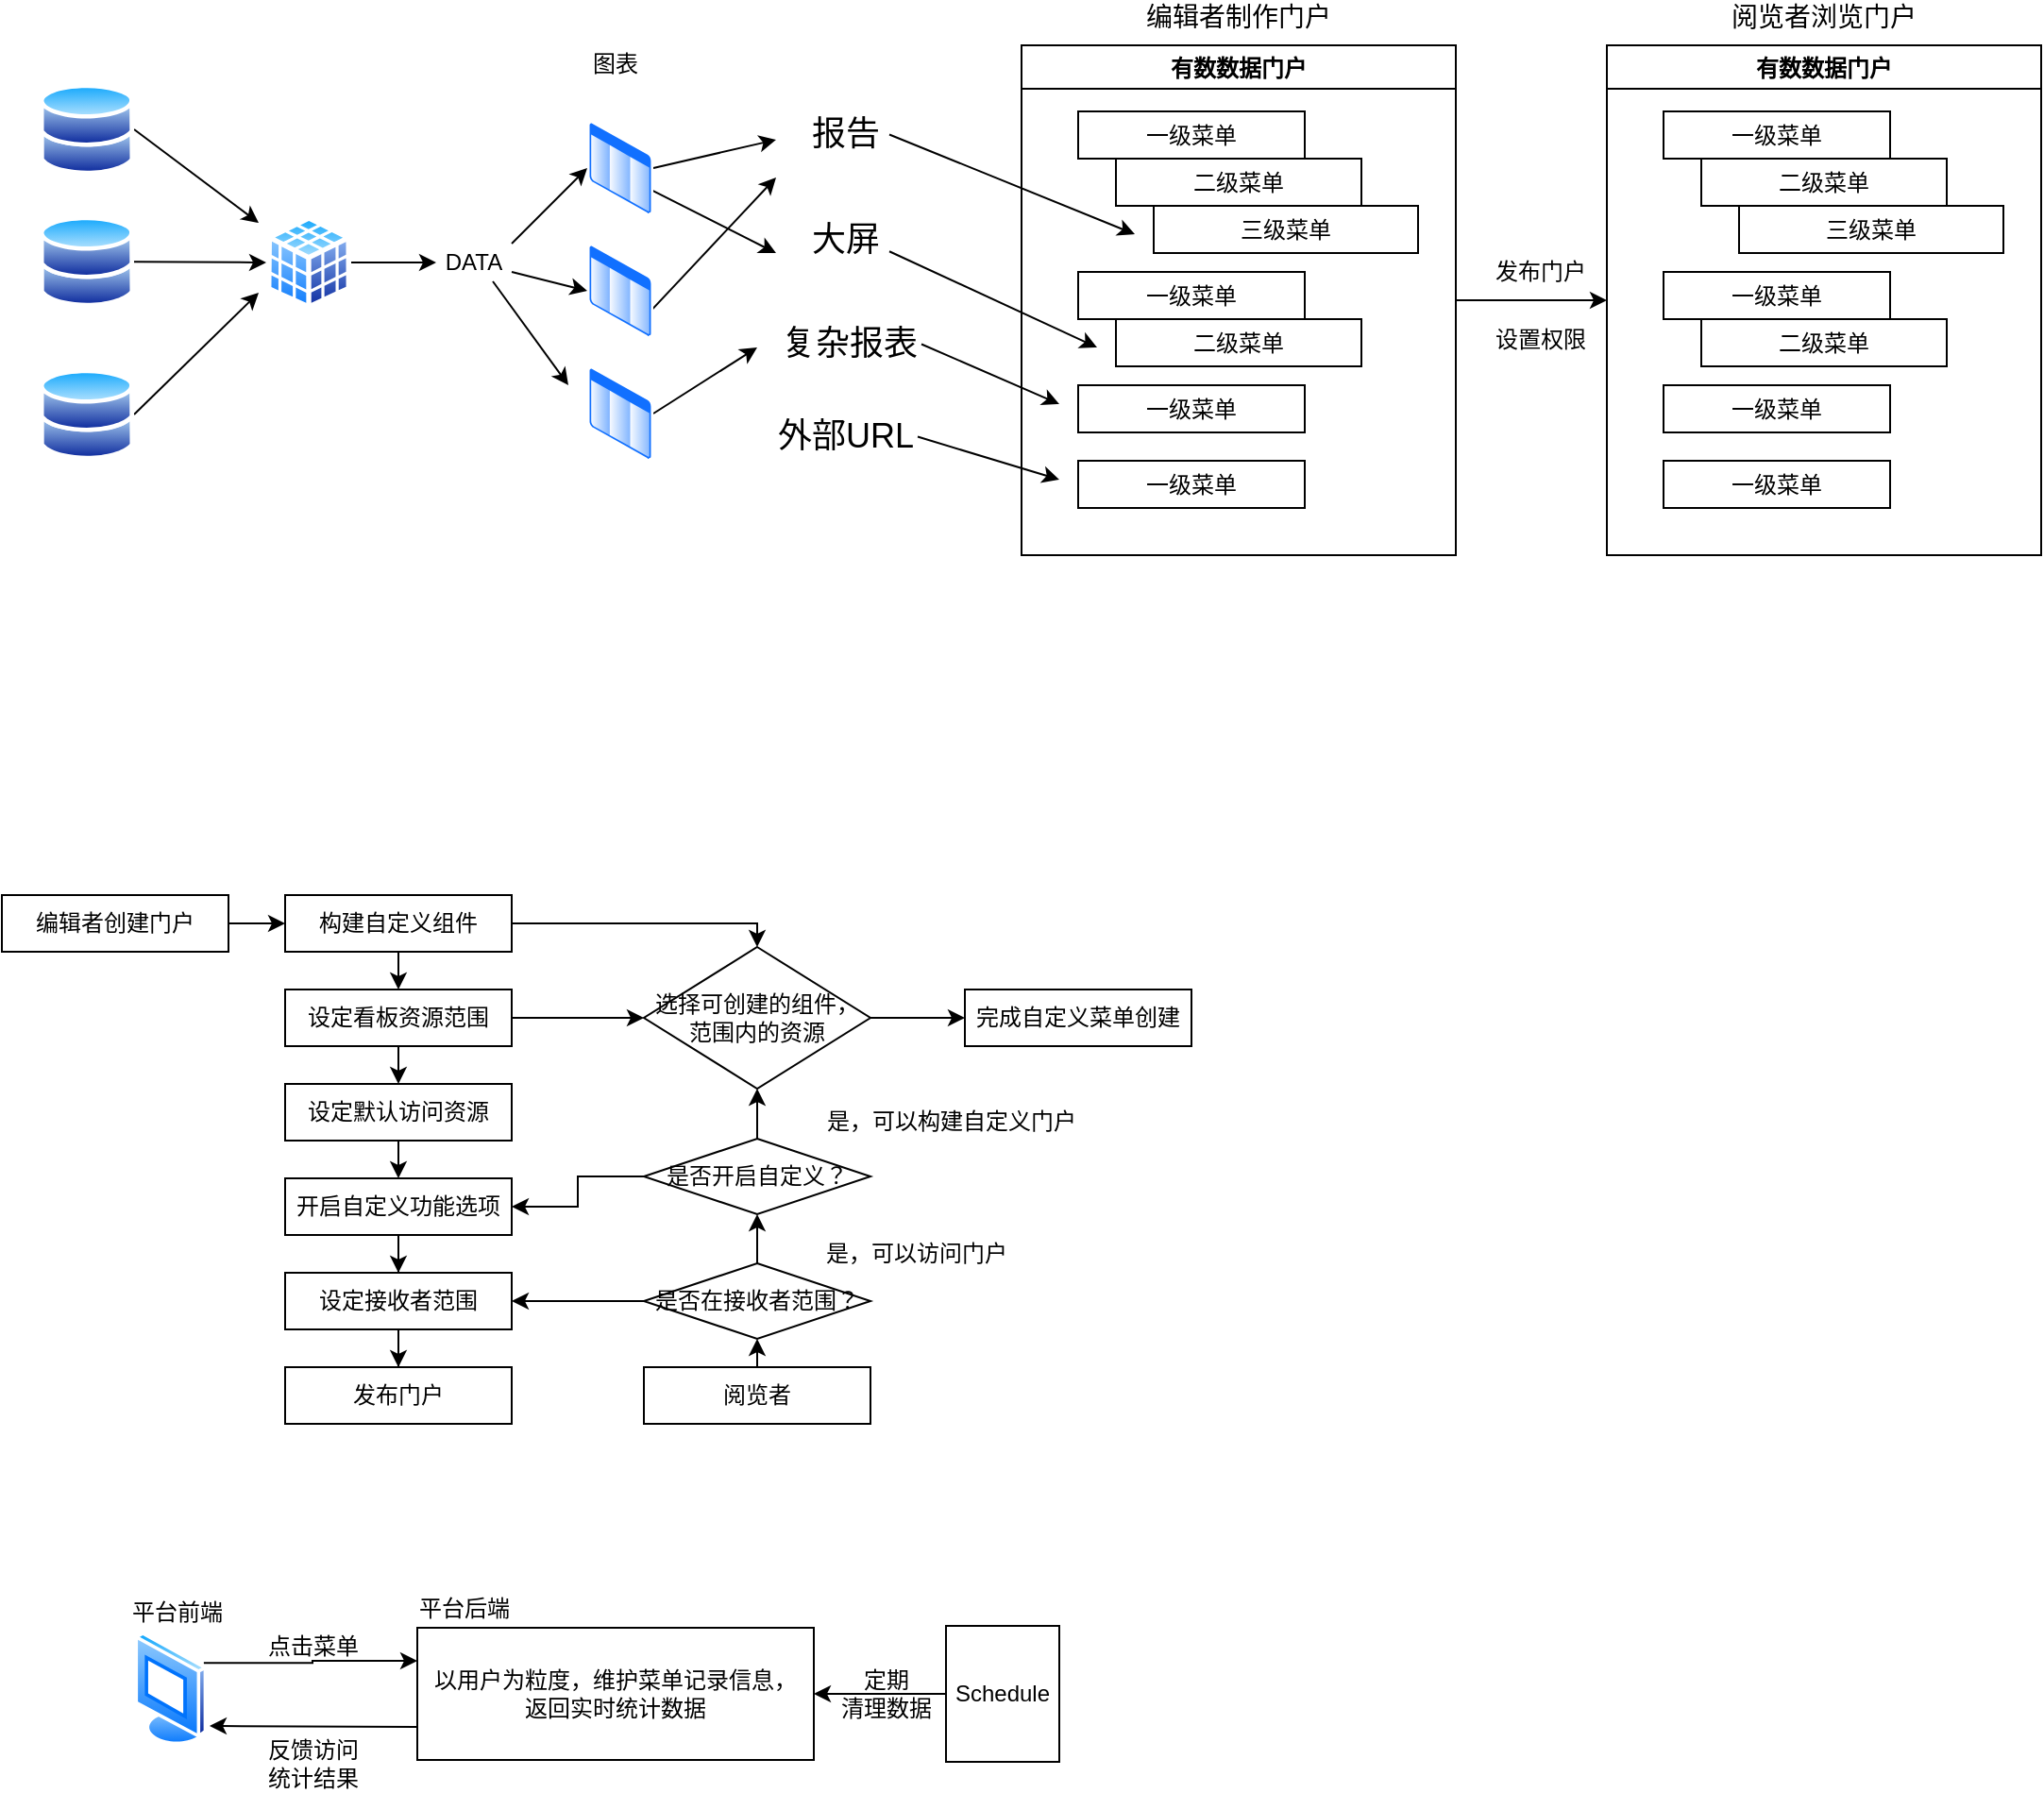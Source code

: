 <mxfile version="14.9.8" type="github">
  <diagram id="C5RBs43oDa-KdzZeNtuy" name="Page-1">
    <mxGraphModel dx="1935" dy="450" grid="1" gridSize="10" guides="1" tooltips="1" connect="1" arrows="1" fold="1" page="1" pageScale="1" pageWidth="827" pageHeight="1169" math="0" shadow="0">
      <root>
        <mxCell id="WIyWlLk6GJQsqaUBKTNV-0" />
        <mxCell id="WIyWlLk6GJQsqaUBKTNV-1" parent="WIyWlLk6GJQsqaUBKTNV-0" />
        <mxCell id="eYUs70hzC6F7jjjSVWgN-49" style="edgeStyle=none;rounded=0;orthogonalLoop=1;jettySize=auto;html=1;exitX=1;exitY=0.5;exitDx=0;exitDy=0;entryX=0;entryY=0.5;entryDx=0;entryDy=0;" edge="1" parent="WIyWlLk6GJQsqaUBKTNV-1" source="eYUs70hzC6F7jjjSVWgN-1" target="eYUs70hzC6F7jjjSVWgN-41">
          <mxGeometry relative="1" as="geometry" />
        </mxCell>
        <mxCell id="eYUs70hzC6F7jjjSVWgN-1" value="有数数据门户" style="swimlane;" vertex="1" parent="WIyWlLk6GJQsqaUBKTNV-1">
          <mxGeometry x="530" y="160" width="230" height="270" as="geometry" />
        </mxCell>
        <mxCell id="eYUs70hzC6F7jjjSVWgN-28" value="一级菜单" style="rounded=0;whiteSpace=wrap;html=1;" vertex="1" parent="eYUs70hzC6F7jjjSVWgN-1">
          <mxGeometry x="30" y="35" width="120" height="25" as="geometry" />
        </mxCell>
        <mxCell id="eYUs70hzC6F7jjjSVWgN-29" value="一级菜单" style="rounded=0;whiteSpace=wrap;html=1;" vertex="1" parent="eYUs70hzC6F7jjjSVWgN-1">
          <mxGeometry x="30" y="120" width="120" height="25" as="geometry" />
        </mxCell>
        <mxCell id="eYUs70hzC6F7jjjSVWgN-30" value="一级菜单" style="rounded=0;whiteSpace=wrap;html=1;" vertex="1" parent="eYUs70hzC6F7jjjSVWgN-1">
          <mxGeometry x="30" y="180" width="120" height="25" as="geometry" />
        </mxCell>
        <mxCell id="eYUs70hzC6F7jjjSVWgN-31" value="二级菜单" style="rounded=0;whiteSpace=wrap;html=1;" vertex="1" parent="eYUs70hzC6F7jjjSVWgN-1">
          <mxGeometry x="50" y="60" width="130" height="25" as="geometry" />
        </mxCell>
        <mxCell id="eYUs70hzC6F7jjjSVWgN-32" value="三级菜单" style="rounded=0;whiteSpace=wrap;html=1;" vertex="1" parent="eYUs70hzC6F7jjjSVWgN-1">
          <mxGeometry x="70" y="85" width="140" height="25" as="geometry" />
        </mxCell>
        <mxCell id="eYUs70hzC6F7jjjSVWgN-33" value="二级菜单" style="rounded=0;whiteSpace=wrap;html=1;" vertex="1" parent="eYUs70hzC6F7jjjSVWgN-1">
          <mxGeometry x="50" y="145" width="130" height="25" as="geometry" />
        </mxCell>
        <mxCell id="eYUs70hzC6F7jjjSVWgN-35" value="一级菜单" style="rounded=0;whiteSpace=wrap;html=1;" vertex="1" parent="eYUs70hzC6F7jjjSVWgN-1">
          <mxGeometry x="30" y="220" width="120" height="25" as="geometry" />
        </mxCell>
        <mxCell id="eYUs70hzC6F7jjjSVWgN-6" style="rounded=0;orthogonalLoop=1;jettySize=auto;html=1;exitX=1;exitY=0.5;exitDx=0;exitDy=0;entryX=-0.089;entryY=0.08;entryDx=0;entryDy=0;entryPerimeter=0;" edge="1" parent="WIyWlLk6GJQsqaUBKTNV-1" source="eYUs70hzC6F7jjjSVWgN-2" target="eYUs70hzC6F7jjjSVWgN-5">
          <mxGeometry relative="1" as="geometry" />
        </mxCell>
        <mxCell id="eYUs70hzC6F7jjjSVWgN-2" value="" style="aspect=fixed;perimeter=ellipsePerimeter;html=1;align=center;shadow=0;dashed=0;spacingTop=3;image;image=img/lib/active_directory/databases.svg;" vertex="1" parent="WIyWlLk6GJQsqaUBKTNV-1">
          <mxGeometry x="10" y="180" width="50" height="49" as="geometry" />
        </mxCell>
        <mxCell id="eYUs70hzC6F7jjjSVWgN-7" style="edgeStyle=none;rounded=0;orthogonalLoop=1;jettySize=auto;html=1;entryX=0;entryY=0.5;entryDx=0;entryDy=0;" edge="1" parent="WIyWlLk6GJQsqaUBKTNV-1" source="eYUs70hzC6F7jjjSVWgN-3" target="eYUs70hzC6F7jjjSVWgN-5">
          <mxGeometry relative="1" as="geometry" />
        </mxCell>
        <mxCell id="eYUs70hzC6F7jjjSVWgN-3" value="" style="aspect=fixed;perimeter=ellipsePerimeter;html=1;align=center;shadow=0;dashed=0;spacingTop=3;image;image=img/lib/active_directory/databases.svg;" vertex="1" parent="WIyWlLk6GJQsqaUBKTNV-1">
          <mxGeometry x="10" y="250" width="50" height="49" as="geometry" />
        </mxCell>
        <mxCell id="eYUs70hzC6F7jjjSVWgN-8" style="edgeStyle=none;rounded=0;orthogonalLoop=1;jettySize=auto;html=1;exitX=1;exitY=0.5;exitDx=0;exitDy=0;entryX=-0.089;entryY=0.82;entryDx=0;entryDy=0;entryPerimeter=0;" edge="1" parent="WIyWlLk6GJQsqaUBKTNV-1" source="eYUs70hzC6F7jjjSVWgN-4" target="eYUs70hzC6F7jjjSVWgN-5">
          <mxGeometry relative="1" as="geometry" />
        </mxCell>
        <mxCell id="eYUs70hzC6F7jjjSVWgN-4" value="" style="aspect=fixed;perimeter=ellipsePerimeter;html=1;align=center;shadow=0;dashed=0;spacingTop=3;image;image=img/lib/active_directory/databases.svg;" vertex="1" parent="WIyWlLk6GJQsqaUBKTNV-1">
          <mxGeometry x="10" y="331" width="50" height="49" as="geometry" />
        </mxCell>
        <mxCell id="eYUs70hzC6F7jjjSVWgN-10" style="edgeStyle=none;rounded=0;orthogonalLoop=1;jettySize=auto;html=1;exitX=1;exitY=0.5;exitDx=0;exitDy=0;entryX=0;entryY=0.5;entryDx=0;entryDy=0;" edge="1" parent="WIyWlLk6GJQsqaUBKTNV-1" source="eYUs70hzC6F7jjjSVWgN-5" target="eYUs70hzC6F7jjjSVWgN-9">
          <mxGeometry relative="1" as="geometry" />
        </mxCell>
        <mxCell id="eYUs70hzC6F7jjjSVWgN-5" value="" style="aspect=fixed;perimeter=ellipsePerimeter;html=1;align=center;shadow=0;dashed=0;spacingTop=3;image;image=img/lib/active_directory/database_cube.svg;" vertex="1" parent="WIyWlLk6GJQsqaUBKTNV-1">
          <mxGeometry x="130" y="250" width="45" height="50" as="geometry" />
        </mxCell>
        <mxCell id="eYUs70hzC6F7jjjSVWgN-15" style="edgeStyle=none;rounded=0;orthogonalLoop=1;jettySize=auto;html=1;exitX=1;exitY=0;exitDx=0;exitDy=0;entryX=0;entryY=0.5;entryDx=0;entryDy=0;" edge="1" parent="WIyWlLk6GJQsqaUBKTNV-1" source="eYUs70hzC6F7jjjSVWgN-9" target="eYUs70hzC6F7jjjSVWgN-12">
          <mxGeometry relative="1" as="geometry" />
        </mxCell>
        <mxCell id="eYUs70hzC6F7jjjSVWgN-16" style="edgeStyle=none;rounded=0;orthogonalLoop=1;jettySize=auto;html=1;exitX=1;exitY=0.75;exitDx=0;exitDy=0;entryX=0;entryY=0.5;entryDx=0;entryDy=0;" edge="1" parent="WIyWlLk6GJQsqaUBKTNV-1" source="eYUs70hzC6F7jjjSVWgN-9" target="eYUs70hzC6F7jjjSVWgN-13">
          <mxGeometry relative="1" as="geometry" />
        </mxCell>
        <mxCell id="eYUs70hzC6F7jjjSVWgN-17" style="edgeStyle=none;rounded=0;orthogonalLoop=1;jettySize=auto;html=1;exitX=0.75;exitY=1;exitDx=0;exitDy=0;" edge="1" parent="WIyWlLk6GJQsqaUBKTNV-1" source="eYUs70hzC6F7jjjSVWgN-9">
          <mxGeometry relative="1" as="geometry">
            <mxPoint x="290" y="340" as="targetPoint" />
          </mxGeometry>
        </mxCell>
        <mxCell id="eYUs70hzC6F7jjjSVWgN-9" value="DATA" style="text;html=1;strokeColor=none;fillColor=none;align=center;verticalAlign=middle;whiteSpace=wrap;rounded=0;" vertex="1" parent="WIyWlLk6GJQsqaUBKTNV-1">
          <mxGeometry x="220" y="265" width="40" height="20" as="geometry" />
        </mxCell>
        <mxCell id="eYUs70hzC6F7jjjSVWgN-23" style="edgeStyle=none;rounded=0;orthogonalLoop=1;jettySize=auto;html=1;exitX=1;exitY=0.5;exitDx=0;exitDy=0;" edge="1" parent="WIyWlLk6GJQsqaUBKTNV-1" source="eYUs70hzC6F7jjjSVWgN-12">
          <mxGeometry relative="1" as="geometry">
            <mxPoint x="400" y="210" as="targetPoint" />
          </mxGeometry>
        </mxCell>
        <mxCell id="eYUs70hzC6F7jjjSVWgN-25" style="edgeStyle=none;rounded=0;orthogonalLoop=1;jettySize=auto;html=1;exitX=1;exitY=0.75;exitDx=0;exitDy=0;" edge="1" parent="WIyWlLk6GJQsqaUBKTNV-1" source="eYUs70hzC6F7jjjSVWgN-12">
          <mxGeometry relative="1" as="geometry">
            <mxPoint x="400" y="270" as="targetPoint" />
          </mxGeometry>
        </mxCell>
        <mxCell id="eYUs70hzC6F7jjjSVWgN-12" value="" style="aspect=fixed;perimeter=ellipsePerimeter;html=1;align=center;shadow=0;dashed=0;spacingTop=3;image;image=img/lib/active_directory/list.svg;" vertex="1" parent="WIyWlLk6GJQsqaUBKTNV-1">
          <mxGeometry x="300" y="200" width="35" height="50" as="geometry" />
        </mxCell>
        <mxCell id="eYUs70hzC6F7jjjSVWgN-24" style="edgeStyle=none;rounded=0;orthogonalLoop=1;jettySize=auto;html=1;exitX=1;exitY=0.75;exitDx=0;exitDy=0;" edge="1" parent="WIyWlLk6GJQsqaUBKTNV-1" source="eYUs70hzC6F7jjjSVWgN-13">
          <mxGeometry relative="1" as="geometry">
            <mxPoint x="400" y="230" as="targetPoint" />
          </mxGeometry>
        </mxCell>
        <mxCell id="eYUs70hzC6F7jjjSVWgN-13" value="" style="aspect=fixed;perimeter=ellipsePerimeter;html=1;align=center;shadow=0;dashed=0;spacingTop=3;image;image=img/lib/active_directory/list.svg;" vertex="1" parent="WIyWlLk6GJQsqaUBKTNV-1">
          <mxGeometry x="300" y="265" width="35" height="50" as="geometry" />
        </mxCell>
        <mxCell id="eYUs70hzC6F7jjjSVWgN-26" style="edgeStyle=none;rounded=0;orthogonalLoop=1;jettySize=auto;html=1;exitX=1;exitY=0.5;exitDx=0;exitDy=0;" edge="1" parent="WIyWlLk6GJQsqaUBKTNV-1" source="eYUs70hzC6F7jjjSVWgN-14">
          <mxGeometry relative="1" as="geometry">
            <mxPoint x="390" y="320" as="targetPoint" />
          </mxGeometry>
        </mxCell>
        <mxCell id="eYUs70hzC6F7jjjSVWgN-14" value="" style="aspect=fixed;perimeter=ellipsePerimeter;html=1;align=center;shadow=0;dashed=0;spacingTop=3;image;image=img/lib/active_directory/list.svg;" vertex="1" parent="WIyWlLk6GJQsqaUBKTNV-1">
          <mxGeometry x="300" y="330" width="35" height="50" as="geometry" />
        </mxCell>
        <mxCell id="eYUs70hzC6F7jjjSVWgN-34" style="edgeStyle=none;rounded=0;orthogonalLoop=1;jettySize=auto;html=1;exitX=1;exitY=0.5;exitDx=0;exitDy=0;" edge="1" parent="WIyWlLk6GJQsqaUBKTNV-1" source="eYUs70hzC6F7jjjSVWgN-18">
          <mxGeometry relative="1" as="geometry">
            <mxPoint x="590" y="260" as="targetPoint" />
          </mxGeometry>
        </mxCell>
        <mxCell id="eYUs70hzC6F7jjjSVWgN-18" value="&lt;font style=&quot;font-size: 18px&quot;&gt;报告&lt;/font&gt;" style="text;html=1;strokeColor=none;fillColor=none;align=center;verticalAlign=middle;whiteSpace=wrap;rounded=0;" vertex="1" parent="WIyWlLk6GJQsqaUBKTNV-1">
          <mxGeometry x="414" y="194.5" width="46" height="25.5" as="geometry" />
        </mxCell>
        <mxCell id="eYUs70hzC6F7jjjSVWgN-36" style="edgeStyle=none;rounded=0;orthogonalLoop=1;jettySize=auto;html=1;exitX=1;exitY=0.75;exitDx=0;exitDy=0;" edge="1" parent="WIyWlLk6GJQsqaUBKTNV-1" source="eYUs70hzC6F7jjjSVWgN-19">
          <mxGeometry relative="1" as="geometry">
            <mxPoint x="570" y="320" as="targetPoint" />
          </mxGeometry>
        </mxCell>
        <mxCell id="eYUs70hzC6F7jjjSVWgN-19" value="&lt;font style=&quot;font-size: 18px&quot;&gt;大屏&lt;/font&gt;" style="text;html=1;strokeColor=none;fillColor=none;align=center;verticalAlign=middle;whiteSpace=wrap;rounded=0;" vertex="1" parent="WIyWlLk6GJQsqaUBKTNV-1">
          <mxGeometry x="414" y="250" width="46" height="25.5" as="geometry" />
        </mxCell>
        <mxCell id="eYUs70hzC6F7jjjSVWgN-37" style="edgeStyle=none;rounded=0;orthogonalLoop=1;jettySize=auto;html=1;exitX=1;exitY=0.5;exitDx=0;exitDy=0;" edge="1" parent="WIyWlLk6GJQsqaUBKTNV-1" source="eYUs70hzC6F7jjjSVWgN-21">
          <mxGeometry relative="1" as="geometry">
            <mxPoint x="550" y="350" as="targetPoint" />
          </mxGeometry>
        </mxCell>
        <mxCell id="eYUs70hzC6F7jjjSVWgN-21" value="&lt;font style=&quot;font-size: 18px&quot;&gt;复杂报表&lt;/font&gt;" style="text;html=1;strokeColor=none;fillColor=none;align=center;verticalAlign=middle;whiteSpace=wrap;rounded=0;" vertex="1" parent="WIyWlLk6GJQsqaUBKTNV-1">
          <mxGeometry x="401" y="305.5" width="76" height="25.5" as="geometry" />
        </mxCell>
        <mxCell id="eYUs70hzC6F7jjjSVWgN-38" style="edgeStyle=none;rounded=0;orthogonalLoop=1;jettySize=auto;html=1;exitX=1;exitY=0.5;exitDx=0;exitDy=0;" edge="1" parent="WIyWlLk6GJQsqaUBKTNV-1" source="eYUs70hzC6F7jjjSVWgN-22">
          <mxGeometry relative="1" as="geometry">
            <mxPoint x="550" y="390" as="targetPoint" />
          </mxGeometry>
        </mxCell>
        <mxCell id="eYUs70hzC6F7jjjSVWgN-22" value="&lt;font style=&quot;font-size: 18px&quot;&gt;外部URL&lt;/font&gt;" style="text;html=1;strokeColor=none;fillColor=none;align=center;verticalAlign=middle;whiteSpace=wrap;rounded=0;" vertex="1" parent="WIyWlLk6GJQsqaUBKTNV-1">
          <mxGeometry x="399" y="354.5" width="76" height="25.5" as="geometry" />
        </mxCell>
        <mxCell id="eYUs70hzC6F7jjjSVWgN-39" value="图表" style="text;html=1;strokeColor=none;fillColor=none;align=center;verticalAlign=middle;whiteSpace=wrap;rounded=0;" vertex="1" parent="WIyWlLk6GJQsqaUBKTNV-1">
          <mxGeometry x="295" y="160" width="40" height="20" as="geometry" />
        </mxCell>
        <mxCell id="eYUs70hzC6F7jjjSVWgN-40" value="&lt;font style=&quot;font-size: 14px&quot;&gt;编辑者制作门户&lt;/font&gt;" style="text;html=1;strokeColor=none;fillColor=none;align=center;verticalAlign=middle;whiteSpace=wrap;rounded=0;" vertex="1" parent="WIyWlLk6GJQsqaUBKTNV-1">
          <mxGeometry x="585" y="140" width="120" height="10" as="geometry" />
        </mxCell>
        <mxCell id="eYUs70hzC6F7jjjSVWgN-41" value="有数数据门户" style="swimlane;" vertex="1" parent="WIyWlLk6GJQsqaUBKTNV-1">
          <mxGeometry x="840" y="160" width="230" height="270" as="geometry" />
        </mxCell>
        <mxCell id="eYUs70hzC6F7jjjSVWgN-42" value="一级菜单" style="rounded=0;whiteSpace=wrap;html=1;" vertex="1" parent="eYUs70hzC6F7jjjSVWgN-41">
          <mxGeometry x="30" y="35" width="120" height="25" as="geometry" />
        </mxCell>
        <mxCell id="eYUs70hzC6F7jjjSVWgN-43" value="一级菜单" style="rounded=0;whiteSpace=wrap;html=1;" vertex="1" parent="eYUs70hzC6F7jjjSVWgN-41">
          <mxGeometry x="30" y="120" width="120" height="25" as="geometry" />
        </mxCell>
        <mxCell id="eYUs70hzC6F7jjjSVWgN-44" value="一级菜单" style="rounded=0;whiteSpace=wrap;html=1;" vertex="1" parent="eYUs70hzC6F7jjjSVWgN-41">
          <mxGeometry x="30" y="180" width="120" height="25" as="geometry" />
        </mxCell>
        <mxCell id="eYUs70hzC6F7jjjSVWgN-45" value="二级菜单" style="rounded=0;whiteSpace=wrap;html=1;" vertex="1" parent="eYUs70hzC6F7jjjSVWgN-41">
          <mxGeometry x="50" y="60" width="130" height="25" as="geometry" />
        </mxCell>
        <mxCell id="eYUs70hzC6F7jjjSVWgN-46" value="三级菜单" style="rounded=0;whiteSpace=wrap;html=1;" vertex="1" parent="eYUs70hzC6F7jjjSVWgN-41">
          <mxGeometry x="70" y="85" width="140" height="25" as="geometry" />
        </mxCell>
        <mxCell id="eYUs70hzC6F7jjjSVWgN-47" value="二级菜单" style="rounded=0;whiteSpace=wrap;html=1;" vertex="1" parent="eYUs70hzC6F7jjjSVWgN-41">
          <mxGeometry x="50" y="145" width="130" height="25" as="geometry" />
        </mxCell>
        <mxCell id="eYUs70hzC6F7jjjSVWgN-48" value="一级菜单" style="rounded=0;whiteSpace=wrap;html=1;" vertex="1" parent="eYUs70hzC6F7jjjSVWgN-41">
          <mxGeometry x="30" y="220" width="120" height="25" as="geometry" />
        </mxCell>
        <mxCell id="eYUs70hzC6F7jjjSVWgN-50" value="发布门户" style="text;html=1;strokeColor=none;fillColor=none;align=center;verticalAlign=middle;whiteSpace=wrap;rounded=0;" vertex="1" parent="WIyWlLk6GJQsqaUBKTNV-1">
          <mxGeometry x="780" y="270" width="50" height="20" as="geometry" />
        </mxCell>
        <mxCell id="eYUs70hzC6F7jjjSVWgN-51" value="设置权限" style="text;html=1;strokeColor=none;fillColor=none;align=center;verticalAlign=middle;whiteSpace=wrap;rounded=0;" vertex="1" parent="WIyWlLk6GJQsqaUBKTNV-1">
          <mxGeometry x="780" y="305.5" width="50" height="20" as="geometry" />
        </mxCell>
        <mxCell id="eYUs70hzC6F7jjjSVWgN-52" value="&lt;font style=&quot;font-size: 14px&quot;&gt;阅览者浏览门户&lt;/font&gt;" style="text;html=1;strokeColor=none;fillColor=none;align=center;verticalAlign=middle;whiteSpace=wrap;rounded=0;" vertex="1" parent="WIyWlLk6GJQsqaUBKTNV-1">
          <mxGeometry x="895" y="140" width="120" height="10" as="geometry" />
        </mxCell>
        <mxCell id="eYUs70hzC6F7jjjSVWgN-64" style="edgeStyle=none;rounded=0;orthogonalLoop=1;jettySize=auto;html=1;exitX=0.5;exitY=1;exitDx=0;exitDy=0;entryX=0.5;entryY=0;entryDx=0;entryDy=0;" edge="1" parent="WIyWlLk6GJQsqaUBKTNV-1" source="eYUs70hzC6F7jjjSVWgN-55" target="eYUs70hzC6F7jjjSVWgN-63">
          <mxGeometry relative="1" as="geometry" />
        </mxCell>
        <mxCell id="eYUs70hzC6F7jjjSVWgN-91" style="edgeStyle=orthogonalEdgeStyle;rounded=0;orthogonalLoop=1;jettySize=auto;html=1;exitX=1;exitY=0.5;exitDx=0;exitDy=0;entryX=0;entryY=0.5;entryDx=0;entryDy=0;" edge="1" parent="WIyWlLk6GJQsqaUBKTNV-1" source="eYUs70hzC6F7jjjSVWgN-55" target="eYUs70hzC6F7jjjSVWgN-89">
          <mxGeometry relative="1" as="geometry" />
        </mxCell>
        <mxCell id="eYUs70hzC6F7jjjSVWgN-55" value="设定看板资源范围" style="rounded=0;whiteSpace=wrap;html=1;" vertex="1" parent="WIyWlLk6GJQsqaUBKTNV-1">
          <mxGeometry x="140" y="660" width="120" height="30" as="geometry" />
        </mxCell>
        <mxCell id="eYUs70hzC6F7jjjSVWgN-67" style="edgeStyle=orthogonalEdgeStyle;rounded=0;orthogonalLoop=1;jettySize=auto;html=1;exitX=1;exitY=0.5;exitDx=0;exitDy=0;entryX=0;entryY=0.5;entryDx=0;entryDy=0;" edge="1" parent="WIyWlLk6GJQsqaUBKTNV-1" source="eYUs70hzC6F7jjjSVWgN-60" target="eYUs70hzC6F7jjjSVWgN-61">
          <mxGeometry relative="1" as="geometry" />
        </mxCell>
        <mxCell id="eYUs70hzC6F7jjjSVWgN-60" value="编辑者创建门户" style="rounded=0;whiteSpace=wrap;html=1;" vertex="1" parent="WIyWlLk6GJQsqaUBKTNV-1">
          <mxGeometry x="-10" y="610" width="120" height="30" as="geometry" />
        </mxCell>
        <mxCell id="eYUs70hzC6F7jjjSVWgN-80" style="edgeStyle=orthogonalEdgeStyle;rounded=0;orthogonalLoop=1;jettySize=auto;html=1;exitX=0.5;exitY=1;exitDx=0;exitDy=0;entryX=0.5;entryY=0;entryDx=0;entryDy=0;" edge="1" parent="WIyWlLk6GJQsqaUBKTNV-1" source="eYUs70hzC6F7jjjSVWgN-61" target="eYUs70hzC6F7jjjSVWgN-55">
          <mxGeometry relative="1" as="geometry" />
        </mxCell>
        <mxCell id="eYUs70hzC6F7jjjSVWgN-92" style="edgeStyle=orthogonalEdgeStyle;rounded=0;orthogonalLoop=1;jettySize=auto;html=1;exitX=1;exitY=0.5;exitDx=0;exitDy=0;entryX=0.5;entryY=0;entryDx=0;entryDy=0;" edge="1" parent="WIyWlLk6GJQsqaUBKTNV-1" source="eYUs70hzC6F7jjjSVWgN-61" target="eYUs70hzC6F7jjjSVWgN-89">
          <mxGeometry relative="1" as="geometry">
            <Array as="points">
              <mxPoint x="390" y="625" />
            </Array>
          </mxGeometry>
        </mxCell>
        <mxCell id="eYUs70hzC6F7jjjSVWgN-61" value="构建自定义组件" style="rounded=0;whiteSpace=wrap;html=1;" vertex="1" parent="WIyWlLk6GJQsqaUBKTNV-1">
          <mxGeometry x="140" y="610" width="120" height="30" as="geometry" />
        </mxCell>
        <mxCell id="eYUs70hzC6F7jjjSVWgN-82" style="edgeStyle=orthogonalEdgeStyle;rounded=0;orthogonalLoop=1;jettySize=auto;html=1;exitX=0.5;exitY=1;exitDx=0;exitDy=0;entryX=0.5;entryY=0;entryDx=0;entryDy=0;" edge="1" parent="WIyWlLk6GJQsqaUBKTNV-1" source="eYUs70hzC6F7jjjSVWgN-63" target="eYUs70hzC6F7jjjSVWgN-81">
          <mxGeometry relative="1" as="geometry" />
        </mxCell>
        <mxCell id="eYUs70hzC6F7jjjSVWgN-63" value="设定默认访问资源" style="rounded=0;whiteSpace=wrap;html=1;" vertex="1" parent="WIyWlLk6GJQsqaUBKTNV-1">
          <mxGeometry x="140" y="710" width="120" height="30" as="geometry" />
        </mxCell>
        <mxCell id="eYUs70hzC6F7jjjSVWgN-72" style="edgeStyle=orthogonalEdgeStyle;rounded=0;orthogonalLoop=1;jettySize=auto;html=1;exitX=0.5;exitY=1;exitDx=0;exitDy=0;" edge="1" parent="WIyWlLk6GJQsqaUBKTNV-1" source="eYUs70hzC6F7jjjSVWgN-65" target="eYUs70hzC6F7jjjSVWgN-70">
          <mxGeometry relative="1" as="geometry" />
        </mxCell>
        <mxCell id="eYUs70hzC6F7jjjSVWgN-65" value="设定接收者范围" style="rounded=0;whiteSpace=wrap;html=1;" vertex="1" parent="WIyWlLk6GJQsqaUBKTNV-1">
          <mxGeometry x="140" y="810" width="120" height="30" as="geometry" />
        </mxCell>
        <mxCell id="eYUs70hzC6F7jjjSVWgN-70" value="发布门户" style="rounded=0;whiteSpace=wrap;html=1;" vertex="1" parent="WIyWlLk6GJQsqaUBKTNV-1">
          <mxGeometry x="140" y="860" width="120" height="30" as="geometry" />
        </mxCell>
        <mxCell id="eYUs70hzC6F7jjjSVWgN-76" style="edgeStyle=orthogonalEdgeStyle;rounded=0;orthogonalLoop=1;jettySize=auto;html=1;exitX=0.5;exitY=0;exitDx=0;exitDy=0;entryX=0.5;entryY=1;entryDx=0;entryDy=0;" edge="1" parent="WIyWlLk6GJQsqaUBKTNV-1" source="eYUs70hzC6F7jjjSVWgN-74" target="eYUs70hzC6F7jjjSVWgN-75">
          <mxGeometry relative="1" as="geometry" />
        </mxCell>
        <mxCell id="eYUs70hzC6F7jjjSVWgN-74" value="阅览者" style="rounded=0;whiteSpace=wrap;html=1;" vertex="1" parent="WIyWlLk6GJQsqaUBKTNV-1">
          <mxGeometry x="330" y="860" width="120" height="30" as="geometry" />
        </mxCell>
        <mxCell id="eYUs70hzC6F7jjjSVWgN-78" style="edgeStyle=orthogonalEdgeStyle;rounded=0;orthogonalLoop=1;jettySize=auto;html=1;exitX=0;exitY=0.5;exitDx=0;exitDy=0;entryX=1;entryY=0.5;entryDx=0;entryDy=0;" edge="1" parent="WIyWlLk6GJQsqaUBKTNV-1" source="eYUs70hzC6F7jjjSVWgN-75" target="eYUs70hzC6F7jjjSVWgN-65">
          <mxGeometry relative="1" as="geometry">
            <mxPoint x="270" y="825" as="targetPoint" />
          </mxGeometry>
        </mxCell>
        <mxCell id="eYUs70hzC6F7jjjSVWgN-85" style="edgeStyle=orthogonalEdgeStyle;rounded=0;orthogonalLoop=1;jettySize=auto;html=1;exitX=0.5;exitY=0;exitDx=0;exitDy=0;entryX=0.5;entryY=1;entryDx=0;entryDy=0;" edge="1" parent="WIyWlLk6GJQsqaUBKTNV-1" source="eYUs70hzC6F7jjjSVWgN-75" target="eYUs70hzC6F7jjjSVWgN-84">
          <mxGeometry relative="1" as="geometry" />
        </mxCell>
        <mxCell id="eYUs70hzC6F7jjjSVWgN-75" value="是否在接收者范围？" style="rhombus;whiteSpace=wrap;html=1;" vertex="1" parent="WIyWlLk6GJQsqaUBKTNV-1">
          <mxGeometry x="330" y="805" width="120" height="40" as="geometry" />
        </mxCell>
        <mxCell id="eYUs70hzC6F7jjjSVWgN-83" style="edgeStyle=orthogonalEdgeStyle;rounded=0;orthogonalLoop=1;jettySize=auto;html=1;exitX=0.5;exitY=1;exitDx=0;exitDy=0;" edge="1" parent="WIyWlLk6GJQsqaUBKTNV-1" source="eYUs70hzC6F7jjjSVWgN-81" target="eYUs70hzC6F7jjjSVWgN-65">
          <mxGeometry relative="1" as="geometry" />
        </mxCell>
        <mxCell id="eYUs70hzC6F7jjjSVWgN-81" value="开启自定义功能选项" style="rounded=0;whiteSpace=wrap;html=1;" vertex="1" parent="WIyWlLk6GJQsqaUBKTNV-1">
          <mxGeometry x="140" y="760" width="120" height="30" as="geometry" />
        </mxCell>
        <mxCell id="eYUs70hzC6F7jjjSVWgN-86" style="edgeStyle=orthogonalEdgeStyle;rounded=0;orthogonalLoop=1;jettySize=auto;html=1;exitX=0;exitY=0.5;exitDx=0;exitDy=0;entryX=1;entryY=0.5;entryDx=0;entryDy=0;" edge="1" parent="WIyWlLk6GJQsqaUBKTNV-1" source="eYUs70hzC6F7jjjSVWgN-84" target="eYUs70hzC6F7jjjSVWgN-81">
          <mxGeometry relative="1" as="geometry" />
        </mxCell>
        <mxCell id="eYUs70hzC6F7jjjSVWgN-90" style="edgeStyle=orthogonalEdgeStyle;rounded=0;orthogonalLoop=1;jettySize=auto;html=1;exitX=0.5;exitY=0;exitDx=0;exitDy=0;" edge="1" parent="WIyWlLk6GJQsqaUBKTNV-1" source="eYUs70hzC6F7jjjSVWgN-84" target="eYUs70hzC6F7jjjSVWgN-89">
          <mxGeometry relative="1" as="geometry" />
        </mxCell>
        <mxCell id="eYUs70hzC6F7jjjSVWgN-84" value="是否开启自定义？" style="rhombus;whiteSpace=wrap;html=1;" vertex="1" parent="WIyWlLk6GJQsqaUBKTNV-1">
          <mxGeometry x="330" y="739" width="120" height="40" as="geometry" />
        </mxCell>
        <mxCell id="eYUs70hzC6F7jjjSVWgN-87" value="是，可以访问门户" style="text;html=1;strokeColor=none;fillColor=none;align=center;verticalAlign=middle;whiteSpace=wrap;rounded=0;" vertex="1" parent="WIyWlLk6GJQsqaUBKTNV-1">
          <mxGeometry x="414" y="790" width="121" height="20" as="geometry" />
        </mxCell>
        <mxCell id="eYUs70hzC6F7jjjSVWgN-88" value="是，可以构建自定义门户" style="text;html=1;strokeColor=none;fillColor=none;align=center;verticalAlign=middle;whiteSpace=wrap;rounded=0;" vertex="1" parent="WIyWlLk6GJQsqaUBKTNV-1">
          <mxGeometry x="420" y="720" width="146" height="20" as="geometry" />
        </mxCell>
        <mxCell id="eYUs70hzC6F7jjjSVWgN-94" style="edgeStyle=orthogonalEdgeStyle;rounded=0;orthogonalLoop=1;jettySize=auto;html=1;exitX=1;exitY=0.5;exitDx=0;exitDy=0;entryX=0;entryY=0.5;entryDx=0;entryDy=0;" edge="1" parent="WIyWlLk6GJQsqaUBKTNV-1" source="eYUs70hzC6F7jjjSVWgN-89" target="eYUs70hzC6F7jjjSVWgN-93">
          <mxGeometry relative="1" as="geometry" />
        </mxCell>
        <mxCell id="eYUs70hzC6F7jjjSVWgN-89" value="选择可创建的组件，范围内的资源" style="rhombus;whiteSpace=wrap;html=1;" vertex="1" parent="WIyWlLk6GJQsqaUBKTNV-1">
          <mxGeometry x="330" y="637.5" width="120" height="75" as="geometry" />
        </mxCell>
        <mxCell id="eYUs70hzC6F7jjjSVWgN-93" value="完成自定义菜单创建" style="rounded=0;whiteSpace=wrap;html=1;" vertex="1" parent="WIyWlLk6GJQsqaUBKTNV-1">
          <mxGeometry x="500" y="660" width="120" height="30" as="geometry" />
        </mxCell>
        <mxCell id="eYUs70hzC6F7jjjSVWgN-100" style="edgeStyle=orthogonalEdgeStyle;rounded=0;orthogonalLoop=1;jettySize=auto;html=1;exitX=1;exitY=0.25;exitDx=0;exitDy=0;entryX=0;entryY=0.25;entryDx=0;entryDy=0;" edge="1" parent="WIyWlLk6GJQsqaUBKTNV-1" source="eYUs70hzC6F7jjjSVWgN-95" target="eYUs70hzC6F7jjjSVWgN-96">
          <mxGeometry relative="1" as="geometry" />
        </mxCell>
        <mxCell id="eYUs70hzC6F7jjjSVWgN-95" value="" style="aspect=fixed;perimeter=ellipsePerimeter;html=1;align=center;shadow=0;dashed=0;spacingTop=3;image;image=img/lib/active_directory/vista_terminal.svg;" vertex="1" parent="WIyWlLk6GJQsqaUBKTNV-1">
          <mxGeometry x="60" y="1000" width="39" height="60" as="geometry" />
        </mxCell>
        <mxCell id="eYUs70hzC6F7jjjSVWgN-101" style="edgeStyle=orthogonalEdgeStyle;rounded=0;orthogonalLoop=1;jettySize=auto;html=1;exitX=0;exitY=0.75;exitDx=0;exitDy=0;" edge="1" parent="WIyWlLk6GJQsqaUBKTNV-1" source="eYUs70hzC6F7jjjSVWgN-96">
          <mxGeometry relative="1" as="geometry">
            <mxPoint x="100" y="1050" as="targetPoint" />
          </mxGeometry>
        </mxCell>
        <mxCell id="eYUs70hzC6F7jjjSVWgN-96" value="以用户为粒度，维护菜单记录信息，&lt;br&gt;返回实时统计数据" style="rounded=0;whiteSpace=wrap;html=1;" vertex="1" parent="WIyWlLk6GJQsqaUBKTNV-1">
          <mxGeometry x="210" y="998" width="210" height="70" as="geometry" />
        </mxCell>
        <mxCell id="eYUs70hzC6F7jjjSVWgN-97" value="平台后端" style="text;html=1;strokeColor=none;fillColor=none;align=center;verticalAlign=middle;whiteSpace=wrap;rounded=0;" vertex="1" parent="WIyWlLk6GJQsqaUBKTNV-1">
          <mxGeometry x="210" y="978" width="50" height="20" as="geometry" />
        </mxCell>
        <mxCell id="eYUs70hzC6F7jjjSVWgN-98" value="平台前端" style="text;html=1;strokeColor=none;fillColor=none;align=center;verticalAlign=middle;whiteSpace=wrap;rounded=0;" vertex="1" parent="WIyWlLk6GJQsqaUBKTNV-1">
          <mxGeometry x="54.5" y="980" width="55.5" height="20" as="geometry" />
        </mxCell>
        <mxCell id="eYUs70hzC6F7jjjSVWgN-102" value="点击菜单" style="text;html=1;strokeColor=none;fillColor=none;align=center;verticalAlign=middle;whiteSpace=wrap;rounded=0;" vertex="1" parent="WIyWlLk6GJQsqaUBKTNV-1">
          <mxGeometry x="130" y="998" width="50" height="20" as="geometry" />
        </mxCell>
        <mxCell id="eYUs70hzC6F7jjjSVWgN-103" value="反馈访问统计结果" style="text;html=1;strokeColor=none;fillColor=none;align=center;verticalAlign=middle;whiteSpace=wrap;rounded=0;" vertex="1" parent="WIyWlLk6GJQsqaUBKTNV-1">
          <mxGeometry x="125" y="1060" width="60" height="20" as="geometry" />
        </mxCell>
        <mxCell id="eYUs70hzC6F7jjjSVWgN-105" style="edgeStyle=orthogonalEdgeStyle;rounded=0;orthogonalLoop=1;jettySize=auto;html=1;exitX=0;exitY=0.5;exitDx=0;exitDy=0;entryX=1;entryY=0.5;entryDx=0;entryDy=0;" edge="1" parent="WIyWlLk6GJQsqaUBKTNV-1" source="eYUs70hzC6F7jjjSVWgN-104" target="eYUs70hzC6F7jjjSVWgN-96">
          <mxGeometry relative="1" as="geometry" />
        </mxCell>
        <mxCell id="eYUs70hzC6F7jjjSVWgN-104" value="Schedule" style="rounded=0;whiteSpace=wrap;html=1;" vertex="1" parent="WIyWlLk6GJQsqaUBKTNV-1">
          <mxGeometry x="490" y="997" width="60" height="72" as="geometry" />
        </mxCell>
        <mxCell id="eYUs70hzC6F7jjjSVWgN-106" value="定期&lt;br&gt;清理数据" style="text;html=1;strokeColor=none;fillColor=none;align=center;verticalAlign=middle;whiteSpace=wrap;rounded=0;" vertex="1" parent="WIyWlLk6GJQsqaUBKTNV-1">
          <mxGeometry x="432" y="1023" width="53" height="20" as="geometry" />
        </mxCell>
      </root>
    </mxGraphModel>
  </diagram>
</mxfile>
